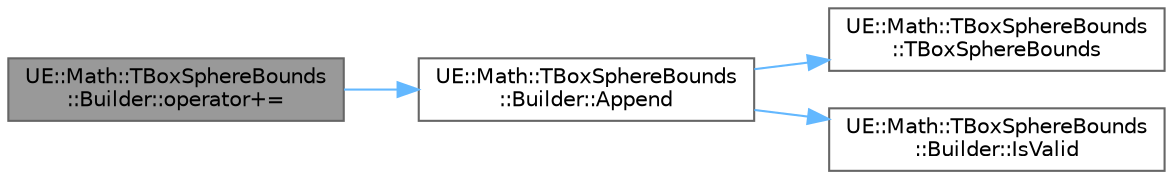 digraph "UE::Math::TBoxSphereBounds::Builder::operator+="
{
 // INTERACTIVE_SVG=YES
 // LATEX_PDF_SIZE
  bgcolor="transparent";
  edge [fontname=Helvetica,fontsize=10,labelfontname=Helvetica,labelfontsize=10];
  node [fontname=Helvetica,fontsize=10,shape=box,height=0.2,width=0.4];
  rankdir="LR";
  Node1 [id="Node000001",label="UE::Math::TBoxSphereBounds\l::Builder::operator+=",height=0.2,width=0.4,color="gray40", fillcolor="grey60", style="filled", fontcolor="black",tooltip=" "];
  Node1 -> Node2 [id="edge1_Node000001_Node000002",color="steelblue1",style="solid",tooltip=" "];
  Node2 [id="Node000002",label="UE::Math::TBoxSphereBounds\l::Builder::Append",height=0.2,width=0.4,color="grey40", fillcolor="white", style="filled",URL="$db/dba/structUE_1_1Math_1_1TBoxSphereBounds_1_1Builder.html#a68c39937569e236bf9ed64a9f92dfa20",tooltip=" "];
  Node2 -> Node3 [id="edge2_Node000002_Node000003",color="steelblue1",style="solid",tooltip=" "];
  Node3 [id="Node000003",label="UE::Math::TBoxSphereBounds\l::TBoxSphereBounds",height=0.2,width=0.4,color="grey40", fillcolor="white", style="filled",URL="$d8/dc5/structUE_1_1Math_1_1TBoxSphereBounds.html#a2e014f81678a1459d9be623efc82c153",tooltip="Default constructor."];
  Node2 -> Node4 [id="edge3_Node000002_Node000004",color="steelblue1",style="solid",tooltip=" "];
  Node4 [id="Node000004",label="UE::Math::TBoxSphereBounds\l::Builder::IsValid",height=0.2,width=0.4,color="grey40", fillcolor="white", style="filled",URL="$db/dba/structUE_1_1Math_1_1TBoxSphereBounds_1_1Builder.html#ad50d50a5202543d8ab12cd019302f60e",tooltip=" "];
}
